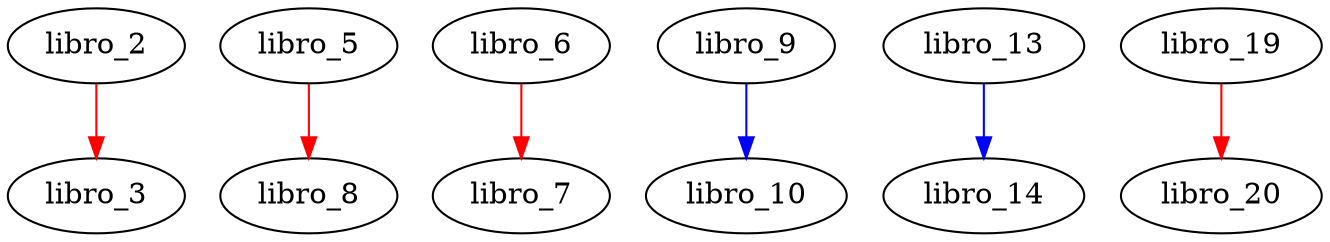 digraph {
  libro_2 -> libro_3 [color="red"];
  libro_5 -> libro_8 [color="red"];
  libro_6 -> libro_7 [color="red"];
  libro_9 -> libro_10 [color="blue"];
  libro_13 -> libro_14 [color="blue"];
  libro_19 -> libro_20 [color="red"];
}
